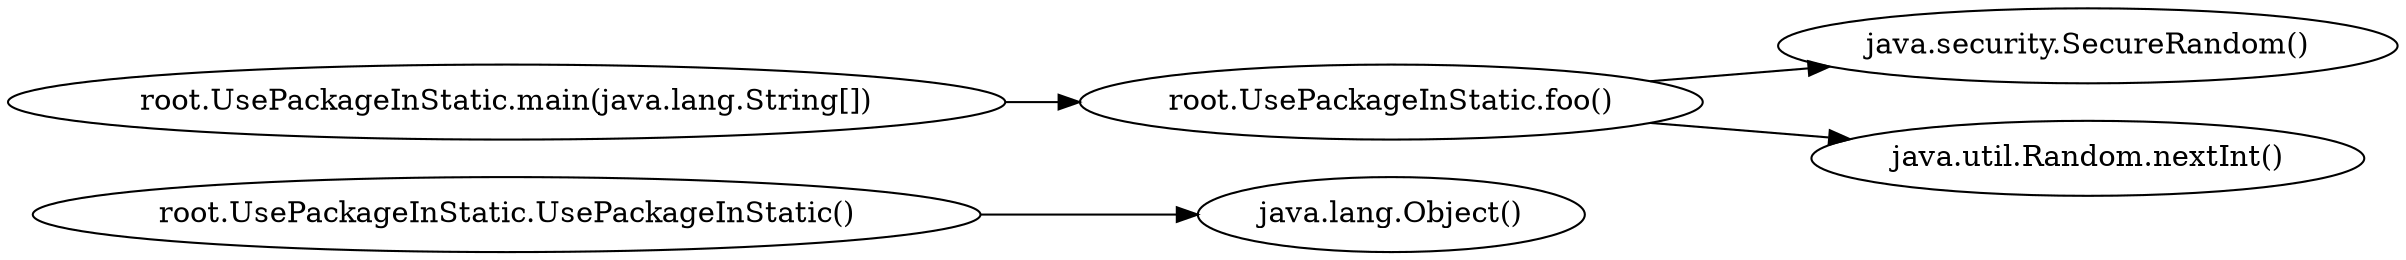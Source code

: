 digraph graphname {
rankdir="LR";
0 [label="root.UsePackageInStatic.UsePackageInStatic()"]
3 [label="root.UsePackageInStatic.foo()"]
1 [label="java.lang.Object()"]
4 [label="java.security.SecureRandom()"]
2 [label="root.UsePackageInStatic.main(java.lang.String[])"]
5 [label="java.util.Random.nextInt()"]
0 -> 1
2 -> 3
3 -> 4
3 -> 5
}
